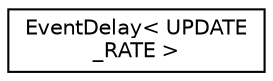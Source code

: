digraph "Graphical Class Hierarchy"
{
  edge [fontname="Helvetica",fontsize="10",labelfontname="Helvetica",labelfontsize="10"];
  node [fontname="Helvetica",fontsize="10",shape=record];
  rankdir="LR";
  Node1 [label="EventDelay\< UPDATE\l_RATE \>",height=0.2,width=0.4,color="black", fillcolor="white", style="filled",URL="$class_event_delay.html",tooltip="A non-blocking replacement for Arduino&#39;s delay() function (which is disabled by Mozzi). "];
}
